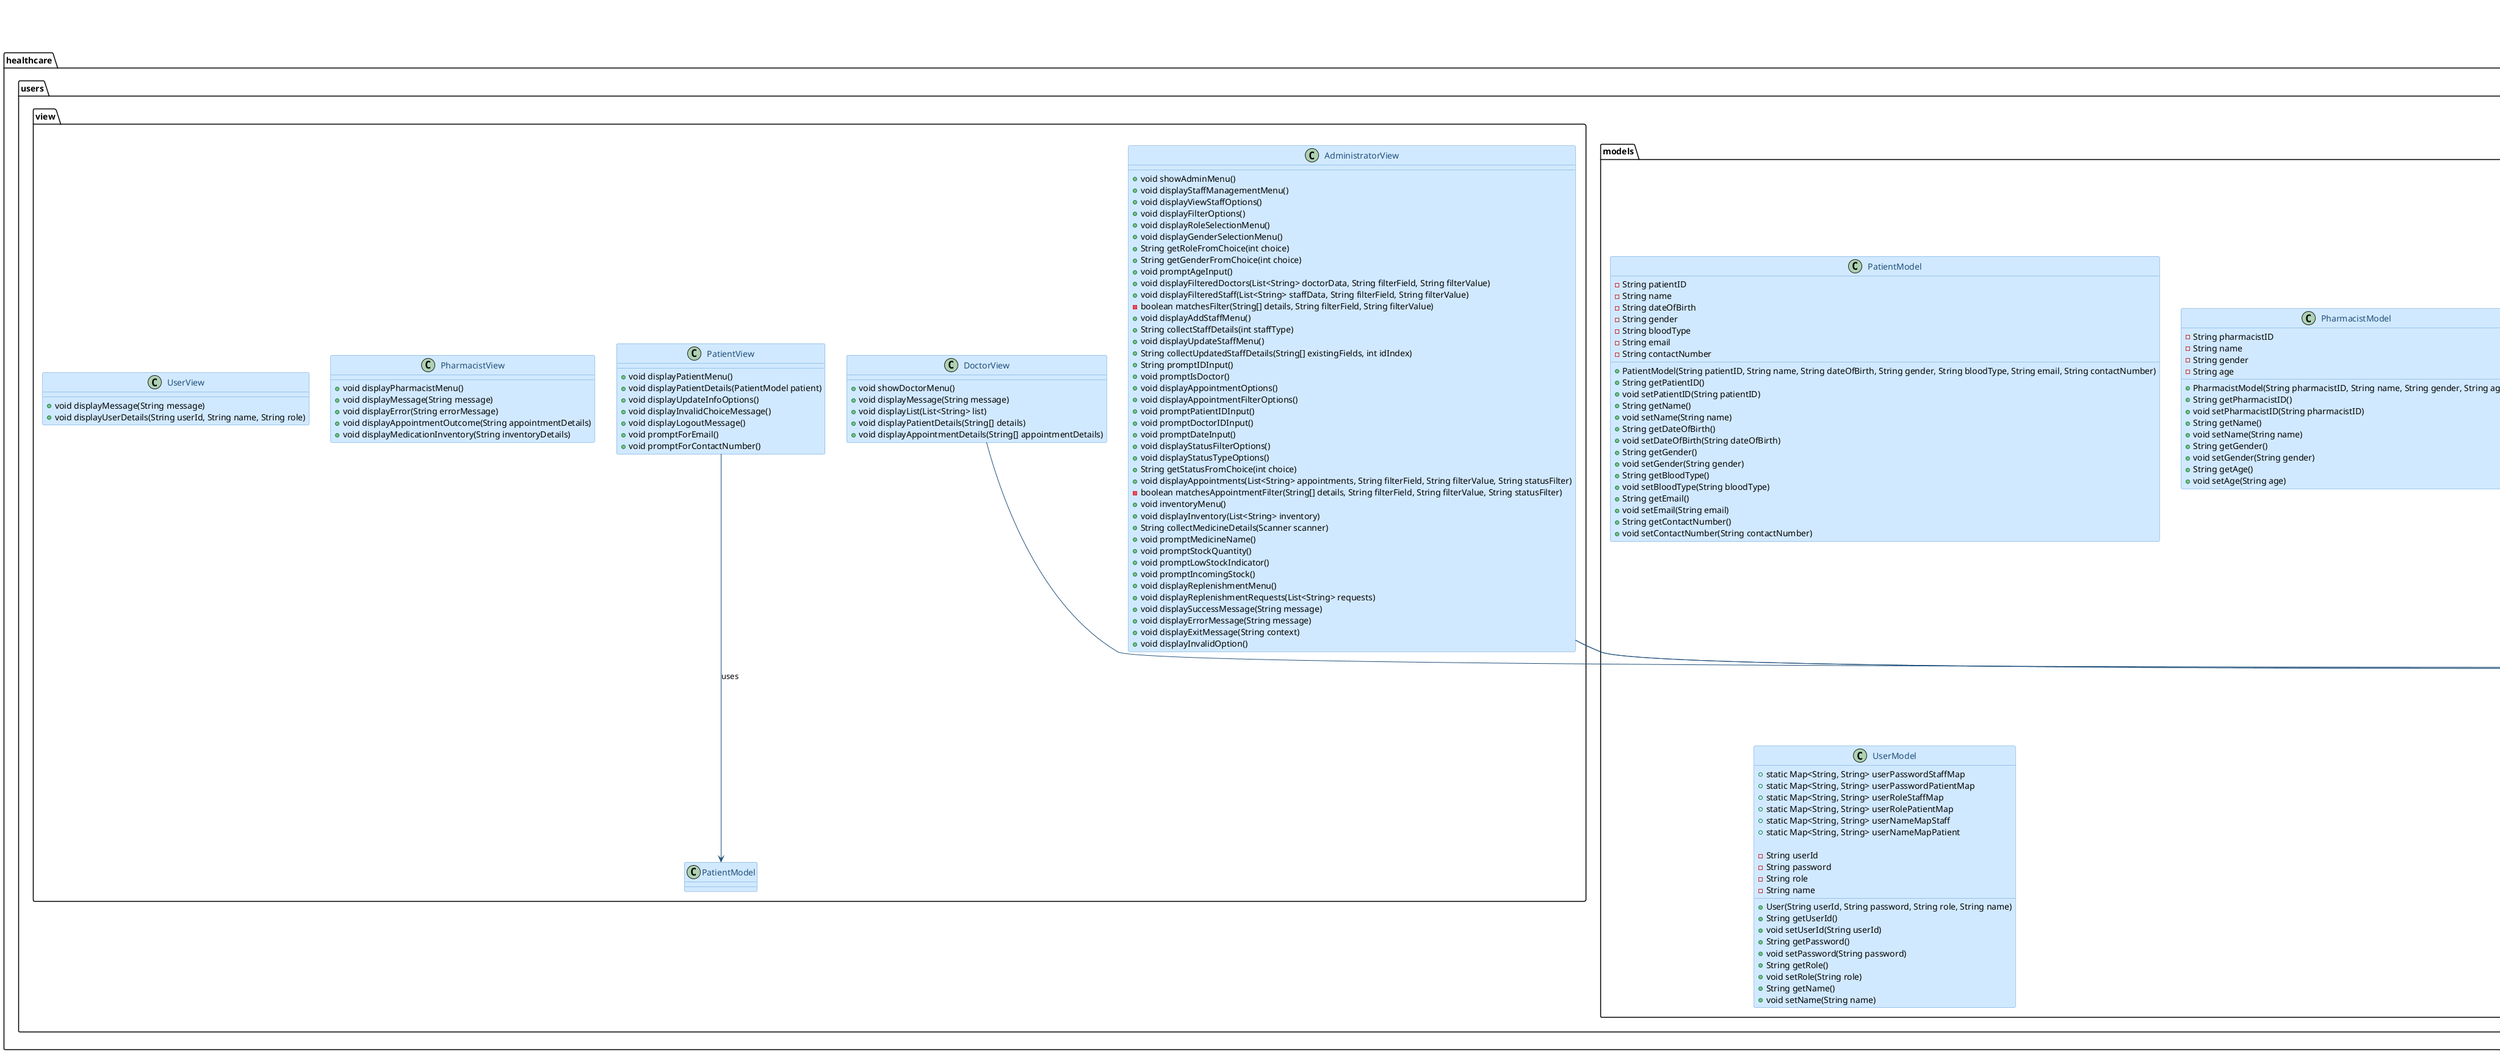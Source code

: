 @startuml uml_main
skinparam classBackgroundColor #D1E9FF
skinparam classBorderColor #5B9BD5
skinparam classFontColor #1F4E79
skinparam classArrowColor #1F4E79
package healthcare.main {
    class Main {
        + void main(String[] args)
        - Scanner sc
        - String patientListFile
        - String doctorListFile
        - String staffListFile
        - String staffPasswordsFile
        - static Map<String, PatientController> patientMap
        - static Map<String, DoctorController> doctorMap
        - static Map<String, PharmacistController> pharmacistMap
        - static Map<String, AdministratorController> administratorMap
        + static String hashPassword(String password)
        + static void loadAllData() throws IOException
        + static Map<String, PatientController> loadPatientsFromCSV() throws IOException
        + static Map<String, DoctorController> loadDoctorsFromCSV() throws IOException
        + static Map<String, PharmacistController> loadPharmacistsFromCSV() throws IOException
        + static Map<String, AdministratorController> loadAdministratorsFromCSV() throws IOException
        + static void showMainMenu() throws IOException
        + static void exitApp()
        + static void registerUser()
        + static boolean isValidDate(String date)
        + static void displayMenu()
        + static void registerAdmin()
        + static void showLoginScreen() throws IOException
    }
}

package healthcare.records {
    class Appointment {
        - LocalDate appointmentDate
        - TreatmentTypes treatment
        - String appointmentID
        - String doctorID
        - String patientID
        - List<Medication> prescribedMedication
        - String consultationNotes
        - AppointmentStatus appointmentStatus
        - ServiceTypes serviceType

        + Appointment(Date appointmentDate, TreatmentTypes type, String patientID, String doctorID)
        + String toCSV()
        + String getPatientID()
        + String getAppointmentID()
        + String getDoctorID()
        + AppointmentStatus getAppointmentStatus()
        + LocalDate getAppointmentDate()
        + TreatmentTypes getTreatmentType()
        + List<Medication> getPrescribedMedications()
        + String getConsultationNotes()
        + ServiceTypes getServiceType()
        + void setServiceTypes(ServiceTypes serviceType)
        + String printAppointments()
        + void setStatus(AppointmentStatus appointmentStatus)
        + void setConsultationNotes(String notes)
        + void addMedication(String medName)
        + void setAppointmentStatus(AppointmentStatus status)
        + String toString()
    }

    class Medication {
        - String medicationName
        - AppointmentStatus medicationStatus

        + Medication(String name)
        + String getMedicationName()
        + AppointmentStatus getMedicationStatus()
        + void updateMedicationStatus(AppointmentStatus status)
        + String toString()
    }

    enum AppointmentStatus {
        PENDING
        APPROVED
        REJECTED
        COMPLETED
    }

    enum TreatmentTypes {
        DENTAL
        MEDICAL
        SURGICAL
        CONSULTATION
    }

    enum ServiceTypes {
        CONSULTATION
        XRAY
        BLOOD_TEST
        SURGERY
        OTHERS
    }

    Appointment "1" --> "*" Medication

    class MedicalRecord {
        - String diagnosis
        - String treatment
        - String appointmentOutcome
        - static final String RECORD_FILE

        + MedicalRecord(String diagnosis, String treatment, String appointmentOutcome)
        + String getDiagnosis()
        + String getTreatment()
        + String getAppointmentOutcome()
        + void saveRecordToCSV(int patientID)
        + static List<MedicalRecord> loadRecordsByPatientID(int patientID)
        + String toString()
    }

    MedicalRecord --> BufferedWriter : uses
    MedicalRecord --> FileWriter : uses
    MedicalRecord --> BufferedReader : uses
    MedicalRecord --> FileReader : uses
    MedicalRecord --> List : uses
    MedicalRecord --> ArrayList : uses

    class Feedback {
        - String patientName
        - String feedbackMessage
        - int rating

        + Feedback(String patientName, String feedbackMessage, int rating)
        + void writeFeedbackToCSV()
        + static void collectFeedback(Scanner scanner)
    }

    Feedback --> Scanner : uses
    Feedback --> PrintWriter : uses
    Feedback --> FileWriter : uses
}

package healthcare.users.controllers {
    class AdministratorController {
        - AdministratorModel model
        - AdministratorView view

        + AdministratorController(AdministratorModel model, AdministratorView view)
        + void administratorMenu()
        + void manageStaff()
        + void viewStaff()
        + void addStaff()
        + void updateStaff()
        + void removeStaff()
        + void viewAppointments()
        + void manageInventory()
        + void manageReplenishmentRequests()
    }

    class DoctorController {
        - DoctorModel model
        - DoctorView view

        + DoctorController(DoctorModel model, DoctorView view)
        + void showMenu()
        + void viewPatientMedicalRecords()
        + void addPatientMedicalRecord()
        + void viewSchedule()
        + void viewBookedAppointments()
        + void viewAvailableAppointments()
        + void viewUpcomingAppointments()
        + void selectAvailableSlot()
        + void viewPendingAppointments()
        + void updateAppointmentStatus()
        + void recordAppointmentOutcome()
    }

    class PatientController {
        - PatientModel patientModel
        - PatientView patientView

        + PatientController(PatientModel patientModel, PatientView patientView)
        + void showPatientMenu()
        + void viewMedicalRecords()
        + void updatePersonalInfo(Scanner scanner)
        + void viewAvailableAppointments(Scanner scanner)
        + void scheduleAppointment(Scanner scanner)
        + void rescheduleAppointment(Scanner scanner)
        + void cancelAppointment(Scanner scanner)
        + void viewScheduledAppointments()
        + void viewCompletedAppointments()
        + void feedback()
        - void handleMenuChoice(int choice, Scanner scanner)
        - void updatePatientFile(String newEmail, String newContactNumber)
    }

    class PharmacistController {
        - PharmacistModel pharmacistModel
        - PharmacistView pharmacistView

        + PharmacistController(PharmacistModel pharmacistModel, PharmacistView pharmacistView)
        + void showMenu()
        + void viewAppointmentOutcomeRecord()
        + void updateMedicationStatus(Scanner scanner)
        + void viewMedicationInventory()
        + void submitReplenishmentRequest(Scanner scanner)
    }

    class UserController {
        - UserModel model
        - UserView view

        - static final String DOCTOR_PASSWORDS_FILE
        - static final String PATIENT_PASSWORDS_FILE
        - static final String STAFF_PASSWORDS_FILE
        - static final String DOCTOR_LIST_FILE
        - static final String PATIENT_LIST_FILE
        - static final String STAFF_LIST_FILE

        + UserController(UserModel model, UserView view)
        + void changeUserPassword(String hospitalId, String newPassword) throws IOException
        + static void initializeUsers()
        - static void loadPasswordsAndRoles()
        - static void loadPasswordFile(String filePath, Map<String, String> passwordMap, Map<String, String> roleMap, String defaultRole)
        - static void loadNames()
        - static void loadNameFile(String filePath, Map<String, String> nameMap)
        - void updatePasswordInFile(String filePath, String hospitalId, String newPassword) throws IOException
    }

    AdministratorController --> AdministratorModel : uses
    AdministratorController --> AdministratorView : uses
    AdministratorController --> Scanner : uses
    AdministratorController --> Main : uses
    AdministratorController --> List : uses

    DoctorController --> DoctorModel : uses
    DoctorController --> DoctorView : uses
    DoctorController --> Scanner : uses
    DoctorController --> List : uses
    DoctorController --> IOException : uses
    DoctorController --> HashSet : uses
    DoctorController --> LocalDate : uses
    DoctorController --> LocalDateTime : uses
    DoctorController --> LocalTime : uses
    DoctorController --> DateTimeFormatter : uses

    PatientController --> PatientModel : uses
    PatientController --> PatientView : uses
    PatientController --> Feedback : uses
    PatientController --> BufferedReader : uses
    PatientController --> BufferedWriter : uses
    PatientController --> FileReader : uses
    PatientController --> FileWriter : uses
    PatientController --> List : uses
    PatientController --> Map : uses
    PatientController --> Scanner : uses
    PatientController --> Random : uses

    PharmacistController --> PharmacistModel : uses
    PharmacistController --> PharmacistView : uses
    PharmacistController --> Scanner : uses
    PharmacistController --> BufferedReader : uses
    PharmacistController --> BufferedWriter : uses
    PharmacistController --> FileReader : uses
    PharmacistController --> FileWriter : uses
    PharmacistController --> Files : uses
    PharmacistController --> Paths : uses
    PharmacistController --> List : uses

    UserController --> UserModel: uses
    UserController --> UserView : uses
    UserController --> Map : uses
    UserController --> List : uses
    UserController --> BufferedReader : uses
    UserController --> BufferedWriter : uses
    UserController --> FileReader : uses
    UserController --> FileWriter : uses
    UserController --> IOException : uses
    UserController --> Files : uses
    UserController --> Paths : uses
}

package healthcare.users.models {
    class AdministratorModel {
        - String administratorID
        - static final String staffListPath
        - static final String doctorListPath
        - static final String appointmentRequestsPath
        - static final String medicineListPath
        - static final String replenishmentRequestsPath
        - static final String staffPasswordsFile
        - static final String doctorPasswordsFile

        - static final String DOCTOR_HEADER
        - static final String STAFF_HEADER
        - static final String MEDICINE_HEADER
        - static final String REPLENISHMENT_HEADER

        + AdministratorModel(String administratorID)
        + String getAdministratorID()
        + List<String> readDataFromFile(String filePath)
        + void writeDataToFile(String filePath, List<String> data)
        + boolean appendDataToFile(String filePath, String entry)
        + List<String> filterData(List<String> data, int fieldIndex, String filterValue)
        + boolean updateEntry(String filePath, String id, int idIndex, String updatedEntry, String header)
        + String[] getEntryById(String filePath, String id)
        + boolean removeEntry(String filePath, String id, String header)
        + String getFilePathForStaffType(String staffType)

        + static String getStaffListPath()
        + static String getStaffPasswordsPath()
        + static String getDoctorPasswordsPath()
        + static String getDoctorListPath()
        + static String getAppointmentRequestsPath()
        + static String getMedicineListPath()
        + static String getReplenishmentRequestsPath()
        + static String getDoctorHeader()
        + static String getStaffHeader()
        + static String getMedicineHeader()
        + static String getReplenishmentRequestsHeader()
    }

    AdministratorModel --> List : uses
    AdministratorModel --> BufferedReader : uses
    AdministratorModel --> BufferedWriter : uses
    AdministratorModel --> FileReader : uses
    AdministratorModel --> FileWriter : uses
    AdministratorModel --> IOException : uses

    class DoctorModel {
        - String doctorID
        - String name
        - String gender
        - String age
        - List<Appointment> appointments
        - List<LocalDate> availableDates

        + DoctorModel(String doctorID, String name, String gender, String age)
        + String getDoctorID()
        + String getName()
        + List<Appointment> getAppointments()
        + List<LocalDate> getAvailableDates()
        + List<String> readCSV(String filePath) throws IOException
        + void writeCSV(String filePath, List<String> data) throws IOException
        + void appendToCSV(String filePath, String data) throws IOException
        + void removeAvailability(LocalDate date)
    }

    DoctorModel --> Appointment : uses
    DoctorModel --> List : uses
    DoctorModel --> BufferedWriter : uses
    DoctorModel --> FileWriter : uses
    DoctorModel --> IOException : uses
    DoctorModel --> Files : uses
    DoctorModel --> Paths : uses
    DoctorModel --> LocalDate : uses
    DoctorModel --> LocalDateTime : uses
    DoctorModel --> LocalTime : uses
    DoctorModel --> DateTimeFormatter : uses

    class PatientModel {
        - String patientID
        - String name
        - String dateOfBirth
        - String gender
        - String bloodType
        - String email
        - String contactNumber

        + PatientModel(String patientID, String name, String dateOfBirth, String gender, String bloodType, String email, String contactNumber)
        + String getPatientID()
        + void setPatientID(String patientID)
        + String getName()
        + void setName(String name)
        + String getDateOfBirth()
        + void setDateOfBirth(String dateOfBirth)
        + String getGender()
        + void setGender(String gender)
        + String getBloodType()
        + void setBloodType(String bloodType)
        + String getEmail()
        + void setEmail(String email)
        + String getContactNumber()
        + void setContactNumber(String contactNumber)
    }

    class PharmacistModel {
        - String pharmacistID
        - String name
        - String gender
        - String age

        + PharmacistModel(String pharmacistID, String name, String gender, String age)
        + String getPharmacistID()
        + void setPharmacistID(String pharmacistID)
        + String getName()
        + void setName(String name)
        + String getGender()
        + void setGender(String gender)
        + String getAge()
        + void setAge(String age)
    }

    class UserModel {
        + static Map<String, String> userPasswordStaffMap
        + static Map<String, String> userPasswordPatientMap
        + static Map<String, String> userRoleStaffMap
        + static Map<String, String> userRolePatientMap
        + static Map<String, String> userNameMapStaff
        + static Map<String, String> userNameMapPatient

        - String userId
        - String password
        - String role
        - String name

        + User(String userId, String password, String role, String name)
        + String getUserId()
        + void setUserId(String userId)
        + String getPassword()
        + void setPassword(String password)
        + String getRole()
        + void setRole(String role)
        + String getName()
        + void setName(String name)
    }
}

package healthcare.users.view {
    class AdministratorView {
        + void showAdminMenu()
        + void displayStaffManagementMenu()
        + void displayViewStaffOptions()
        + void displayFilterOptions()
        + void displayRoleSelectionMenu()
        + void displayGenderSelectionMenu()
        + String getRoleFromChoice(int choice)
        + String getGenderFromChoice(int choice)
        + void promptAgeInput()
        + void displayFilteredDoctors(List<String> doctorData, String filterField, String filterValue)
        + void displayFilteredStaff(List<String> staffData, String filterField, String filterValue)
        - boolean matchesFilter(String[] details, String filterField, String filterValue)
        + void displayAddStaffMenu()
        + String collectStaffDetails(int staffType)
        + void displayUpdateStaffMenu()
        + String collectUpdatedStaffDetails(String[] existingFields, int idIndex)
        + String promptIDInput()
        + void promptIsDoctor()
        + void displayAppointmentOptions()
        + void displayAppointmentFilterOptions()
        + void promptPatientIDInput()
        + void promptDoctorIDInput()
        + void promptDateInput()
        + void displayStatusFilterOptions()
        + void displayStatusTypeOptions()
        + String getStatusFromChoice(int choice)
        + void displayAppointments(List<String> appointments, String filterField, String filterValue, String statusFilter)
        - boolean matchesAppointmentFilter(String[] details, String filterField, String filterValue, String statusFilter)
        + void inventoryMenu()
        + void displayInventory(List<String> inventory)
        + String collectMedicineDetails(Scanner scanner)
        + void promptMedicineName()
        + void promptStockQuantity()
        + void promptLowStockIndicator()
        + void promptIncomingStock()
        + void displayReplenishmentMenu()
        + void displayReplenishmentRequests(List<String> requests)
        + void displaySuccessMessage(String message)
        + void displayErrorMessage(String message)
        + void displayExitMessage(String context)
        + void displayInvalidOption()
    }

    AdministratorView --> Scanner : uses
    AdministratorView --> List : uses

    class DoctorView {
        + void showDoctorMenu()
        + void displayMessage(String message)
        + void displayList(List<String> list)
        + void displayPatientDetails(String[] details)
        + void displayAppointmentDetails(String[] appointmentDetails)
    }

    DoctorView --> List : uses

    class PatientView {
        + void displayPatientMenu()
        + void displayPatientDetails(PatientModel patient)
        + void displayUpdateInfoOptions()
        + void displayInvalidChoiceMessage()
        + void displayLogoutMessage()
        + void promptForEmail()
        + void promptForContactNumber()
    }

    PatientView --> PatientModel : uses

    class PharmacistView {
        + void displayPharmacistMenu()
        + void displayMessage(String message)
        + void displayError(String errorMessage)
        + void displayAppointmentOutcome(String appointmentDetails)
        + void displayMedicationInventory(String inventoryDetails)
    }

    class UserView {
        + void displayMessage(String message)
        + void displayUserDetails(String userId, String name, String role)
    }
}

@enduml
